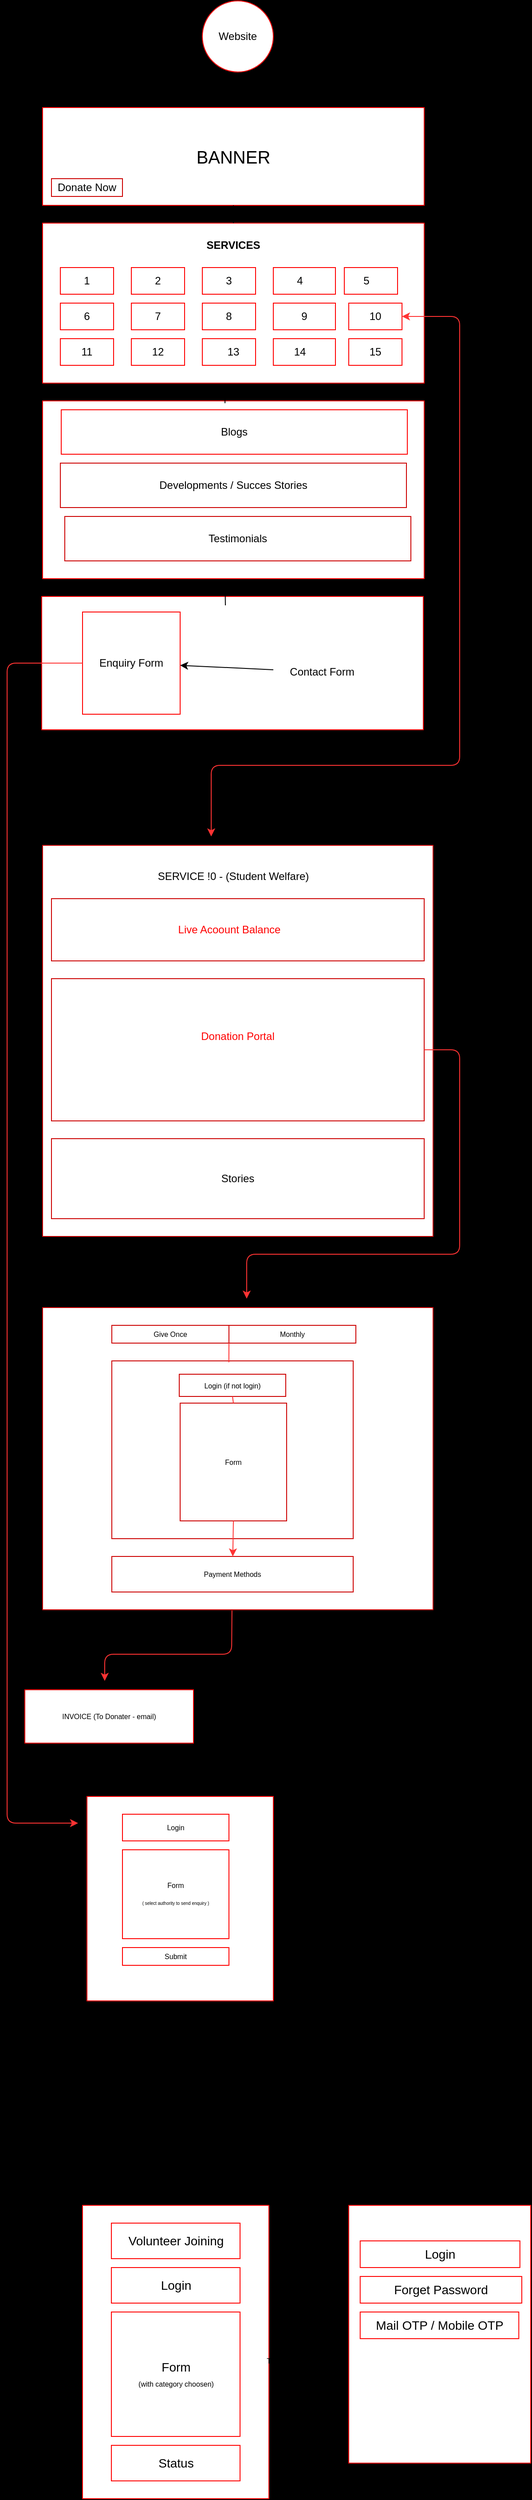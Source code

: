 <mxfile>
    <diagram id="XyErrEsmRnF6G6u2EZ43" name="Page-1">
        <mxGraphModel dx="1116" dy="725" grid="1" gridSize="10" guides="1" tooltips="1" connect="1" arrows="1" fold="1" page="1" pageScale="1" pageWidth="850" pageHeight="1100" background="#000000" math="0" shadow="0">
            <root>
                <mxCell id="0"/>
                <mxCell id="1" parent="0"/>
                <mxCell id="3" style="edgeStyle=none;html=1;fontColor=#000000;" edge="1" parent="1" source="2">
                    <mxGeometry relative="1" as="geometry">
                        <mxPoint x="280" y="130" as="targetPoint"/>
                    </mxGeometry>
                </mxCell>
                <mxCell id="2" value="&lt;font color=&quot;#000000&quot;&gt;Website&lt;/font&gt;" style="ellipse;whiteSpace=wrap;html=1;aspect=fixed;fillColor=#FFFFFF;strokeColor=#FF0000;" vertex="1" parent="1">
                    <mxGeometry x="240" y="20" width="80" height="80" as="geometry"/>
                </mxCell>
                <mxCell id="4" value="&lt;font style=&quot;font-size: 20px;&quot;&gt;BANNER&lt;/font&gt;" style="rounded=0;whiteSpace=wrap;html=1;fontColor=#000000;fillColor=#FFFFFF;strokeColor=#FF0000;" vertex="1" parent="1">
                    <mxGeometry x="60" y="140" width="430" height="110" as="geometry"/>
                </mxCell>
                <mxCell id="11" value="" style="rounded=0;whiteSpace=wrap;html=1;strokeColor=#FF0000;fontSize=20;fontColor=#000000;fillColor=#FFFFFF;" vertex="1" parent="1">
                    <mxGeometry x="60" y="270" width="430" height="180" as="geometry"/>
                </mxCell>
                <mxCell id="12" value="" style="rounded=0;whiteSpace=wrap;html=1;strokeColor=#FF0000;fontSize=20;fontColor=#000000;fillColor=#FFFFFF;" vertex="1" parent="1">
                    <mxGeometry x="80" y="320" width="60" height="30" as="geometry"/>
                </mxCell>
                <mxCell id="13" value="" style="rounded=0;whiteSpace=wrap;html=1;strokeColor=#FF0000;fontSize=20;fontColor=#000000;fillColor=#FFFFFF;" vertex="1" parent="1">
                    <mxGeometry x="160" y="320" width="60" height="30" as="geometry"/>
                </mxCell>
                <mxCell id="14" value="" style="rounded=0;whiteSpace=wrap;html=1;strokeColor=#FF0000;fontSize=20;fontColor=#000000;fillColor=#FFFFFF;" vertex="1" parent="1">
                    <mxGeometry x="240" y="320" width="60" height="30" as="geometry"/>
                </mxCell>
                <mxCell id="15" value="" style="rounded=0;whiteSpace=wrap;html=1;strokeColor=#FF0000;fontSize=20;fontColor=#000000;fillColor=#FFFFFF;" vertex="1" parent="1">
                    <mxGeometry x="400" y="320" width="60" height="30" as="geometry"/>
                </mxCell>
                <mxCell id="17" value="" style="rounded=0;whiteSpace=wrap;html=1;strokeColor=#FF0000;fontSize=20;fontColor=#000000;fillColor=#FFFFFF;" vertex="1" parent="1">
                    <mxGeometry x="320" y="320" width="70" height="30" as="geometry"/>
                </mxCell>
                <mxCell id="18" value="" style="rounded=0;whiteSpace=wrap;html=1;strokeColor=#FF0000;fontSize=20;fontColor=#000000;fillColor=#FFFFFF;" vertex="1" parent="1">
                    <mxGeometry x="80" y="360" width="60" height="30" as="geometry"/>
                </mxCell>
                <mxCell id="19" value="" style="rounded=0;whiteSpace=wrap;html=1;strokeColor=#FF0000;fontSize=20;fontColor=#000000;fillColor=#FFFFFF;" vertex="1" parent="1">
                    <mxGeometry x="160" y="360" width="60" height="30" as="geometry"/>
                </mxCell>
                <mxCell id="20" value="" style="rounded=0;whiteSpace=wrap;html=1;strokeColor=#FF0000;fontSize=20;fontColor=#000000;fillColor=#FFFFFF;" vertex="1" parent="1">
                    <mxGeometry x="240" y="360" width="60" height="30" as="geometry"/>
                </mxCell>
                <mxCell id="21" value="" style="rounded=0;whiteSpace=wrap;html=1;strokeColor=#FF0000;fontSize=20;fontColor=#000000;fillColor=#FFFFFF;" vertex="1" parent="1">
                    <mxGeometry x="320" y="360" width="70" height="30" as="geometry"/>
                </mxCell>
                <mxCell id="22" value="" style="rounded=0;whiteSpace=wrap;html=1;strokeColor=#FF0000;fontSize=20;fontColor=#000000;fillColor=#FFFFFF;" vertex="1" parent="1">
                    <mxGeometry x="405" y="360" width="60" height="30" as="geometry"/>
                </mxCell>
                <mxCell id="23" value="" style="rounded=0;whiteSpace=wrap;html=1;strokeColor=#FF0000;fontSize=20;fontColor=#000000;fillColor=#FFFFFF;" vertex="1" parent="1">
                    <mxGeometry x="80" y="400" width="60" height="30" as="geometry"/>
                </mxCell>
                <mxCell id="24" value="" style="rounded=0;whiteSpace=wrap;html=1;strokeColor=#FF0000;fontSize=20;fontColor=#000000;fillColor=#FFFFFF;" vertex="1" parent="1">
                    <mxGeometry x="160" y="400" width="60" height="30" as="geometry"/>
                </mxCell>
                <mxCell id="25" value="" style="rounded=0;whiteSpace=wrap;html=1;strokeColor=#FF0000;fontSize=20;fontColor=#000000;fillColor=#FFFFFF;" vertex="1" parent="1">
                    <mxGeometry x="240" y="400" width="60" height="30" as="geometry"/>
                </mxCell>
                <mxCell id="26" value="" style="rounded=0;whiteSpace=wrap;html=1;strokeColor=#FF0000;fontSize=20;fontColor=#000000;fillColor=#FFFFFF;" vertex="1" parent="1">
                    <mxGeometry x="320" y="400" width="70" height="30" as="geometry"/>
                </mxCell>
                <mxCell id="27" value="" style="rounded=0;whiteSpace=wrap;html=1;strokeColor=#FF0000;fontSize=20;fontColor=#000000;fillColor=#FFFFFF;" vertex="1" parent="1">
                    <mxGeometry x="405" y="400" width="60" height="30" as="geometry"/>
                </mxCell>
                <mxCell id="28" value="" style="endArrow=none;html=1;exitX=0.5;exitY=1;exitDx=0;exitDy=0;entryX=0.5;entryY=0;entryDx=0;entryDy=0;" edge="1" parent="1" source="4" target="11">
                    <mxGeometry width="50" height="50" relative="1" as="geometry">
                        <mxPoint x="400" y="390" as="sourcePoint"/>
                        <mxPoint x="450" y="340" as="targetPoint"/>
                    </mxGeometry>
                </mxCell>
                <mxCell id="29" value="&lt;font color=&quot;#000000&quot;&gt;&lt;b&gt;SERVICES&lt;/b&gt;&lt;/font&gt;" style="text;html=1;strokeColor=none;fillColor=none;align=center;verticalAlign=middle;whiteSpace=wrap;rounded=0;" vertex="1" parent="1">
                    <mxGeometry x="245" y="280" width="60" height="30" as="geometry"/>
                </mxCell>
                <mxCell id="31" value="1" style="text;html=1;strokeColor=none;fillColor=none;align=center;verticalAlign=middle;whiteSpace=wrap;rounded=0;fontColor=#000000;" vertex="1" parent="1">
                    <mxGeometry x="80" y="320" width="60" height="30" as="geometry"/>
                </mxCell>
                <mxCell id="32" value="2" style="text;html=1;strokeColor=none;fillColor=none;align=center;verticalAlign=middle;whiteSpace=wrap;rounded=0;fontColor=#000000;" vertex="1" parent="1">
                    <mxGeometry x="160" y="320" width="60" height="30" as="geometry"/>
                </mxCell>
                <mxCell id="33" value="3" style="text;html=1;strokeColor=none;fillColor=none;align=center;verticalAlign=middle;whiteSpace=wrap;rounded=0;fontColor=#000000;" vertex="1" parent="1">
                    <mxGeometry x="240" y="320" width="60" height="30" as="geometry"/>
                </mxCell>
                <mxCell id="34" value="4" style="text;html=1;strokeColor=none;fillColor=none;align=center;verticalAlign=middle;whiteSpace=wrap;rounded=0;fontColor=#000000;" vertex="1" parent="1">
                    <mxGeometry x="320" y="320" width="60" height="30" as="geometry"/>
                </mxCell>
                <mxCell id="35" value="5" style="text;html=1;strokeColor=none;fillColor=none;align=center;verticalAlign=middle;whiteSpace=wrap;rounded=0;fontColor=#000000;" vertex="1" parent="1">
                    <mxGeometry x="395" y="320" width="60" height="30" as="geometry"/>
                </mxCell>
                <mxCell id="36" value="6" style="text;html=1;strokeColor=none;fillColor=none;align=center;verticalAlign=middle;whiteSpace=wrap;rounded=0;fontColor=#000000;" vertex="1" parent="1">
                    <mxGeometry x="80" y="360" width="60" height="30" as="geometry"/>
                </mxCell>
                <mxCell id="37" value="7" style="text;html=1;strokeColor=none;fillColor=none;align=center;verticalAlign=middle;whiteSpace=wrap;rounded=0;fontColor=#000000;" vertex="1" parent="1">
                    <mxGeometry x="160" y="360" width="60" height="30" as="geometry"/>
                </mxCell>
                <mxCell id="38" value="8" style="text;html=1;strokeColor=none;fillColor=none;align=center;verticalAlign=middle;whiteSpace=wrap;rounded=0;fontColor=#000000;" vertex="1" parent="1">
                    <mxGeometry x="240" y="360" width="60" height="30" as="geometry"/>
                </mxCell>
                <mxCell id="39" value="9" style="text;html=1;strokeColor=none;fillColor=none;align=center;verticalAlign=middle;whiteSpace=wrap;rounded=0;fontColor=#000000;" vertex="1" parent="1">
                    <mxGeometry x="325" y="360" width="60" height="30" as="geometry"/>
                </mxCell>
                <mxCell id="40" value="10" style="text;html=1;strokeColor=none;fillColor=none;align=center;verticalAlign=middle;whiteSpace=wrap;rounded=0;fontColor=#000000;" vertex="1" parent="1">
                    <mxGeometry x="405" y="360" width="60" height="30" as="geometry"/>
                </mxCell>
                <mxCell id="41" value="11" style="text;html=1;strokeColor=none;fillColor=none;align=center;verticalAlign=middle;whiteSpace=wrap;rounded=0;fontColor=#000000;" vertex="1" parent="1">
                    <mxGeometry x="80" y="400" width="60" height="30" as="geometry"/>
                </mxCell>
                <mxCell id="42" value="12" style="text;html=1;strokeColor=none;fillColor=none;align=center;verticalAlign=middle;whiteSpace=wrap;rounded=0;fontColor=#000000;" vertex="1" parent="1">
                    <mxGeometry x="160" y="400" width="60" height="30" as="geometry"/>
                </mxCell>
                <mxCell id="43" value="13" style="text;html=1;strokeColor=none;fillColor=none;align=center;verticalAlign=middle;whiteSpace=wrap;rounded=0;fontColor=#000000;" vertex="1" parent="1">
                    <mxGeometry x="245" y="400" width="60" height="30" as="geometry"/>
                </mxCell>
                <mxCell id="44" value="14" style="text;html=1;strokeColor=none;fillColor=none;align=center;verticalAlign=middle;whiteSpace=wrap;rounded=0;fontColor=#000000;" vertex="1" parent="1">
                    <mxGeometry x="320" y="400" width="60" height="30" as="geometry"/>
                </mxCell>
                <mxCell id="45" value="15" style="text;html=1;strokeColor=none;fillColor=none;align=center;verticalAlign=middle;whiteSpace=wrap;rounded=0;fontColor=#000000;" vertex="1" parent="1">
                    <mxGeometry x="405" y="400" width="60" height="30" as="geometry"/>
                </mxCell>
                <mxCell id="47" value="" style="rounded=0;whiteSpace=wrap;html=1;fontColor=#000000;fillColor=#FFFFFF;strokeColor=#FF0000;" vertex="1" parent="1">
                    <mxGeometry x="60" y="470" width="430" height="200" as="geometry"/>
                </mxCell>
                <mxCell id="48" value="" style="endArrow=none;html=1;fontColor=#000000;entryX=0.478;entryY=1.007;entryDx=0;entryDy=0;entryPerimeter=0;exitX=0.478;exitY=0.013;exitDx=0;exitDy=0;exitPerimeter=0;" edge="1" parent="1" source="47" target="11">
                    <mxGeometry width="50" height="50" relative="1" as="geometry">
                        <mxPoint x="400" y="510" as="sourcePoint"/>
                        <mxPoint x="450" y="460" as="targetPoint"/>
                    </mxGeometry>
                </mxCell>
                <mxCell id="49" value="Blogs" style="rounded=0;whiteSpace=wrap;html=1;fontColor=#000000;fillColor=#FFFFFF;strokeColor=#FF0000;" vertex="1" parent="1">
                    <mxGeometry x="81" y="480" width="390" height="50" as="geometry"/>
                </mxCell>
                <mxCell id="50" value="Developments / Succes Stories" style="rounded=0;whiteSpace=wrap;html=1;fontColor=#000000;fillColor=#FFFFFF;strokeColor=#CC0000;" vertex="1" parent="1">
                    <mxGeometry x="80" y="540" width="390" height="50" as="geometry"/>
                </mxCell>
                <mxCell id="51" value="" style="rounded=0;whiteSpace=wrap;html=1;fontColor=#000000;fillColor=#FFFFFF;strokeColor=#FF0000;" vertex="1" parent="1">
                    <mxGeometry x="59" y="690" width="430" height="150" as="geometry"/>
                </mxCell>
                <mxCell id="54" value="" style="endArrow=none;html=1;fontColor=#000000;exitX=0.478;exitY=1.008;exitDx=0;exitDy=0;exitPerimeter=0;" edge="1" parent="1" source="47">
                    <mxGeometry width="50" height="50" relative="1" as="geometry">
                        <mxPoint x="400" y="390" as="sourcePoint"/>
                        <mxPoint x="266" y="700" as="targetPoint"/>
                    </mxGeometry>
                </mxCell>
                <mxCell id="55" value="Enquiry Form" style="rounded=0;whiteSpace=wrap;html=1;fontColor=#000000;fillColor=#FFFFFF;strokeColor=#FF0000;" vertex="1" parent="1">
                    <mxGeometry x="105" y="707.5" width="110" height="115" as="geometry"/>
                </mxCell>
                <mxCell id="58" value="" style="edgeStyle=none;html=1;fontColor=#000000;" edge="1" parent="1" source="57" target="55">
                    <mxGeometry relative="1" as="geometry"/>
                </mxCell>
                <mxCell id="57" value="Contact Form" style="text;html=1;strokeColor=none;fillColor=none;align=center;verticalAlign=middle;whiteSpace=wrap;rounded=0;fontColor=#000000;" vertex="1" parent="1">
                    <mxGeometry x="320" y="760" width="110" height="30" as="geometry"/>
                </mxCell>
                <mxCell id="63" value="" style="endArrow=classic;startArrow=classic;html=1;strokeColor=#FF3333;fontColor=#000000;exitX=1;exitY=0.5;exitDx=0;exitDy=0;" edge="1" parent="1" source="40">
                    <mxGeometry width="50" height="50" relative="1" as="geometry">
                        <mxPoint x="670" y="740" as="sourcePoint"/>
                        <mxPoint x="250" y="960" as="targetPoint"/>
                        <Array as="points">
                            <mxPoint x="530" y="375"/>
                            <mxPoint x="530" y="880"/>
                            <mxPoint x="250" y="880"/>
                        </Array>
                    </mxGeometry>
                </mxCell>
                <mxCell id="64" value="" style="rounded=0;whiteSpace=wrap;html=1;strokeColor=#CC0000;fontColor=#000000;fillColor=#FFFFFF;" vertex="1" parent="1">
                    <mxGeometry x="60" y="970" width="440" height="440" as="geometry"/>
                </mxCell>
                <mxCell id="65" value="Text" style="text;html=1;strokeColor=none;fillColor=none;align=center;verticalAlign=middle;whiteSpace=wrap;rounded=0;fontColor=#000000;" vertex="1" parent="1">
                    <mxGeometry x="340" y="940" width="60" height="30" as="geometry"/>
                </mxCell>
                <mxCell id="66" value="SERVICE !0 - (Student Welfare)" style="text;html=1;strokeColor=none;fillColor=none;align=center;verticalAlign=middle;whiteSpace=wrap;rounded=0;fontColor=#000000;" vertex="1" parent="1">
                    <mxGeometry x="150" y="990" width="250" height="30" as="geometry"/>
                </mxCell>
                <mxCell id="67" value="" style="rounded=0;whiteSpace=wrap;html=1;strokeColor=#CC0000;fontColor=#000000;fillColor=#FFFFFF;" vertex="1" parent="1">
                    <mxGeometry x="70" y="1030" width="420" height="70" as="geometry"/>
                </mxCell>
                <mxCell id="68" value="Text" style="text;html=1;strokeColor=none;fillColor=none;align=center;verticalAlign=middle;whiteSpace=wrap;rounded=0;fontColor=#000000;" vertex="1" parent="1">
                    <mxGeometry x="340" y="930" width="60" height="30" as="geometry"/>
                </mxCell>
                <mxCell id="69" value="&lt;font color=&quot;#ff0000&quot;&gt;Live Acoount Balance&lt;/font&gt;" style="text;html=1;strokeColor=none;fillColor=none;align=center;verticalAlign=middle;whiteSpace=wrap;rounded=0;fontColor=#000000;" vertex="1" parent="1">
                    <mxGeometry x="187.5" y="1050" width="165" height="30" as="geometry"/>
                </mxCell>
                <mxCell id="70" value="" style="rounded=0;whiteSpace=wrap;html=1;strokeColor=#CC0000;fontColor=#FF0000;fillColor=#FFFFFF;" vertex="1" parent="1">
                    <mxGeometry x="70" y="1120" width="420" height="160" as="geometry"/>
                </mxCell>
                <mxCell id="72" value="Donation Portal" style="text;html=1;strokeColor=none;fillColor=none;align=center;verticalAlign=middle;whiteSpace=wrap;rounded=0;fontColor=#FF0000;" vertex="1" parent="1">
                    <mxGeometry x="210" y="1170" width="140" height="30" as="geometry"/>
                </mxCell>
                <mxCell id="73" value="&lt;font color=&quot;#000000&quot;&gt;Stories&lt;/font&gt;" style="rounded=0;whiteSpace=wrap;html=1;strokeColor=#CC0000;fontColor=#FF0000;fillColor=#FFFFFF;" vertex="1" parent="1">
                    <mxGeometry x="70" y="1300" width="420" height="90" as="geometry"/>
                </mxCell>
                <mxCell id="74" value="" style="endArrow=classic;html=1;strokeColor=#FF3333;fontColor=#000000;exitX=1;exitY=0.5;exitDx=0;exitDy=0;" edge="1" parent="1" source="70">
                    <mxGeometry width="50" height="50" relative="1" as="geometry">
                        <mxPoint x="350" y="1150" as="sourcePoint"/>
                        <mxPoint x="290" y="1480" as="targetPoint"/>
                        <Array as="points">
                            <mxPoint x="530" y="1200"/>
                            <mxPoint x="530" y="1430"/>
                            <mxPoint x="290" y="1430"/>
                        </Array>
                    </mxGeometry>
                </mxCell>
                <mxCell id="75" value="" style="rounded=0;whiteSpace=wrap;html=1;strokeColor=#CC0000;fontColor=#000000;fillColor=#FFFFFF;" vertex="1" parent="1">
                    <mxGeometry x="60" y="1490" width="440" height="340" as="geometry"/>
                </mxCell>
                <mxCell id="76" value="Donate Now" style="rounded=0;whiteSpace=wrap;html=1;strokeColor=#CC0000;fontColor=#000000;fillColor=#FFFFFF;" vertex="1" parent="1">
                    <mxGeometry x="70" y="220" width="80" height="20" as="geometry"/>
                </mxCell>
                <mxCell id="77" value="Give Once" style="rounded=0;whiteSpace=wrap;html=1;strokeColor=#CC0000;fontSize=8;fontColor=#000000;fillColor=#FFFFFF;" vertex="1" parent="1">
                    <mxGeometry x="138" y="1510" width="132" height="20" as="geometry"/>
                </mxCell>
                <mxCell id="78" value="Monthly" style="rounded=0;whiteSpace=wrap;html=1;strokeColor=#CC0000;fontSize=8;fontColor=#000000;fillColor=#FFFFFF;" vertex="1" parent="1">
                    <mxGeometry x="270" y="1510" width="143" height="20" as="geometry"/>
                </mxCell>
                <mxCell id="79" value="" style="rounded=0;whiteSpace=wrap;html=1;strokeColor=#CC0000;fontSize=8;fontColor=#000000;fillColor=#FFFFFF;" vertex="1" parent="1">
                    <mxGeometry x="138" y="1550" width="272" height="200" as="geometry"/>
                </mxCell>
                <mxCell id="80" value="Login (if not login)" style="rounded=0;whiteSpace=wrap;html=1;strokeColor=#CC0000;fontSize=8;fontColor=#000000;fillColor=#FFFFFF;" vertex="1" parent="1">
                    <mxGeometry x="214" y="1565" width="120" height="25" as="geometry"/>
                </mxCell>
                <mxCell id="81" value="Form" style="rounded=0;whiteSpace=wrap;html=1;strokeColor=#CC0000;fontSize=8;fontColor=#000000;fillColor=#FFFFFF;" vertex="1" parent="1">
                    <mxGeometry x="215" y="1597.5" width="120" height="132.5" as="geometry"/>
                </mxCell>
                <mxCell id="83" value="Payment Methods" style="rounded=0;whiteSpace=wrap;html=1;strokeColor=#CC0000;fontSize=8;fontColor=#000000;fillColor=#FFFFFF;" vertex="1" parent="1">
                    <mxGeometry x="138" y="1770" width="272" height="40" as="geometry"/>
                </mxCell>
                <mxCell id="84" value="" style="endArrow=none;html=1;strokeColor=#FF3333;fontSize=8;fontColor=#000000;entryX=1;entryY=1;entryDx=0;entryDy=0;exitX=0.485;exitY=0.008;exitDx=0;exitDy=0;exitPerimeter=0;" edge="1" parent="1" source="79" target="77">
                    <mxGeometry width="50" height="50" relative="1" as="geometry">
                        <mxPoint x="340" y="1660" as="sourcePoint"/>
                        <mxPoint x="390" y="1610" as="targetPoint"/>
                    </mxGeometry>
                </mxCell>
                <mxCell id="85" value="" style="endArrow=none;html=1;strokeColor=#FF3333;fontSize=8;fontColor=#000000;entryX=0.5;entryY=1;entryDx=0;entryDy=0;exitX=0.5;exitY=0;exitDx=0;exitDy=0;" edge="1" parent="1" source="81" target="80">
                    <mxGeometry width="50" height="50" relative="1" as="geometry">
                        <mxPoint x="279.92" y="1561.6" as="sourcePoint"/>
                        <mxPoint x="280" y="1540" as="targetPoint"/>
                    </mxGeometry>
                </mxCell>
                <mxCell id="86" value="" style="endArrow=classic;html=1;strokeColor=#FF3333;fontSize=8;fontColor=#000000;exitX=0.5;exitY=1;exitDx=0;exitDy=0;" edge="1" parent="1" source="81" target="83">
                    <mxGeometry width="50" height="50" relative="1" as="geometry">
                        <mxPoint x="340" y="1730" as="sourcePoint"/>
                        <mxPoint x="390" y="1680" as="targetPoint"/>
                    </mxGeometry>
                </mxCell>
                <mxCell id="87" value="" style="endArrow=classic;html=1;strokeColor=#FF3333;fontSize=8;fontColor=#000000;exitX=0.485;exitY=1.002;exitDx=0;exitDy=0;exitPerimeter=0;" edge="1" parent="1" source="75">
                    <mxGeometry width="50" height="50" relative="1" as="geometry">
                        <mxPoint x="340" y="1930" as="sourcePoint"/>
                        <mxPoint x="130" y="1910" as="targetPoint"/>
                        <Array as="points">
                            <mxPoint x="273" y="1880"/>
                            <mxPoint x="130" y="1880"/>
                        </Array>
                    </mxGeometry>
                </mxCell>
                <mxCell id="88" value="INVOICE (To Donater - email)" style="rounded=0;whiteSpace=wrap;html=1;strokeColor=#FF0000;fontSize=8;fontColor=#000000;fillColor=#FFFFFF;" vertex="1" parent="1">
                    <mxGeometry x="40" y="1920" width="190" height="60" as="geometry"/>
                </mxCell>
                <mxCell id="89" value="" style="endArrow=classic;html=1;strokeColor=#FF3333;fontSize=8;fontColor=#000000;exitX=0;exitY=0.5;exitDx=0;exitDy=0;" edge="1" parent="1" source="55">
                    <mxGeometry width="50" height="50" relative="1" as="geometry">
                        <mxPoint x="290" y="700" as="sourcePoint"/>
                        <mxPoint x="100" y="2070" as="targetPoint"/>
                        <Array as="points">
                            <mxPoint x="20" y="765"/>
                            <mxPoint x="20" y="2070"/>
                        </Array>
                    </mxGeometry>
                </mxCell>
                <mxCell id="90" value="" style="rounded=0;whiteSpace=wrap;html=1;strokeColor=#FF0000;fontSize=8;fontColor=#000000;fillColor=#FFFFFF;" vertex="1" parent="1">
                    <mxGeometry x="110" y="2040" width="210" height="230" as="geometry"/>
                </mxCell>
                <mxCell id="92" value="Login" style="rounded=0;whiteSpace=wrap;html=1;strokeColor=#FF0000;fontSize=8;fontColor=#000000;fillColor=#FFFFFF;" vertex="1" parent="1">
                    <mxGeometry x="150" y="2060" width="120" height="30" as="geometry"/>
                </mxCell>
                <mxCell id="93" value="Form&lt;br&gt;&lt;br&gt;&lt;font style=&quot;font-size: 5px;&quot;&gt;( select authority to send enquiry )&lt;/font&gt;" style="rounded=0;whiteSpace=wrap;html=1;strokeColor=#FF0000;fontSize=8;fontColor=#000000;fillColor=#FFFFFF;" vertex="1" parent="1">
                    <mxGeometry x="150" y="2100" width="120" height="100" as="geometry"/>
                </mxCell>
                <mxCell id="94" value="Submit" style="rounded=0;whiteSpace=wrap;html=1;strokeColor=#FF0000;fontSize=8;fontColor=#000000;fillColor=#FFFFFF;" vertex="1" parent="1">
                    <mxGeometry x="150" y="2210" width="120" height="20" as="geometry"/>
                </mxCell>
                <mxCell id="98" value="Testimonials" style="rounded=0;whiteSpace=wrap;html=1;fontColor=#000000;fillColor=#FFFFFF;strokeColor=#CC0000;" vertex="1" parent="1">
                    <mxGeometry x="85" y="600" width="390" height="50" as="geometry"/>
                </mxCell>
                <mxCell id="100" value="" style="rounded=0;whiteSpace=wrap;html=1;strokeColor=#FF0000;fontSize=8;fontColor=#000000;fillColor=#FFFFFF;" vertex="1" parent="1">
                    <mxGeometry x="105" y="2500" width="210" height="330" as="geometry"/>
                </mxCell>
                <mxCell id="101" value="&lt;font style=&quot;font-size: 14px;&quot;&gt;Volunteer Joining&lt;/font&gt;" style="rounded=0;whiteSpace=wrap;html=1;strokeColor=#FF0000;fontSize=5;fontColor=#000000;fillColor=#FFFFFF;" vertex="1" parent="1">
                    <mxGeometry x="137.5" y="2520" width="145" height="40" as="geometry"/>
                </mxCell>
                <mxCell id="103" value="&lt;font style=&quot;font-size: 14px;&quot;&gt;Login&lt;/font&gt;" style="rounded=0;whiteSpace=wrap;html=1;strokeColor=#FF0000;fontSize=5;fontColor=#000000;fillColor=#FFFFFF;" vertex="1" parent="1">
                    <mxGeometry x="137.5" y="2570" width="145" height="40" as="geometry"/>
                </mxCell>
                <mxCell id="104" value="&lt;font style=&quot;&quot;&gt;&lt;span style=&quot;font-size: 14px;&quot;&gt;Form&lt;/span&gt;&lt;br&gt;&lt;br&gt;&lt;font style=&quot;font-size: 8px;&quot;&gt;(with category choosen)&lt;/font&gt;&lt;br&gt;&lt;/font&gt;" style="rounded=0;whiteSpace=wrap;html=1;strokeColor=#FF0000;fontSize=5;fontColor=#000000;fillColor=#FFFFFF;" vertex="1" parent="1">
                    <mxGeometry x="137.5" y="2620" width="145" height="140" as="geometry"/>
                </mxCell>
                <mxCell id="105" value="&lt;span style=&quot;font-size: 14px;&quot;&gt;Status&lt;/span&gt;" style="rounded=0;whiteSpace=wrap;html=1;strokeColor=#FF0000;fontSize=5;fontColor=#000000;fillColor=#FFFFFF;" vertex="1" parent="1">
                    <mxGeometry x="137.5" y="2770" width="145" height="40" as="geometry"/>
                </mxCell>
                <mxCell id="108" value="" style="rounded=0;whiteSpace=wrap;html=1;strokeColor=#FF0000;fontSize=8;fontColor=#000000;fillColor=#FFFFFF;" vertex="1" parent="1">
                    <mxGeometry x="405" y="2500" width="205" height="290" as="geometry"/>
                </mxCell>
                <mxCell id="110" value="Text" style="text;html=1;strokeColor=none;fillColor=none;align=center;verticalAlign=middle;whiteSpace=wrap;rounded=0;fontSize=8;fontColor=#000000;" vertex="1" parent="1">
                    <mxGeometry x="290" y="2660" width="60" height="30" as="geometry"/>
                </mxCell>
                <mxCell id="112" value="&lt;font style=&quot;font-size: 14px;&quot;&gt;Login&lt;/font&gt;" style="rounded=0;whiteSpace=wrap;html=1;strokeColor=#FF0000;fontSize=8;fontColor=#000000;fillColor=#FFFFFF;" vertex="1" parent="1">
                    <mxGeometry x="417.88" y="2540" width="180" height="30" as="geometry"/>
                </mxCell>
                <mxCell id="114" value="&lt;font style=&quot;font-size: 14px;&quot;&gt;Forget Password&lt;/font&gt;" style="rounded=0;whiteSpace=wrap;html=1;strokeColor=#FF0000;fontSize=8;fontColor=#000000;fillColor=#FFFFFF;" vertex="1" parent="1">
                    <mxGeometry x="417.88" y="2580" width="182.12" height="30" as="geometry"/>
                </mxCell>
                <mxCell id="115" value="&lt;font style=&quot;font-size: 14px;&quot;&gt;Mail OTP / Mobile OTP&lt;/font&gt;" style="rounded=0;whiteSpace=wrap;html=1;strokeColor=#FF0000;fontSize=8;fontColor=#000000;fillColor=#FFFFFF;" vertex="1" parent="1">
                    <mxGeometry x="417.88" y="2620" width="178.75" height="30" as="geometry"/>
                </mxCell>
            </root>
        </mxGraphModel>
    </diagram>
</mxfile>